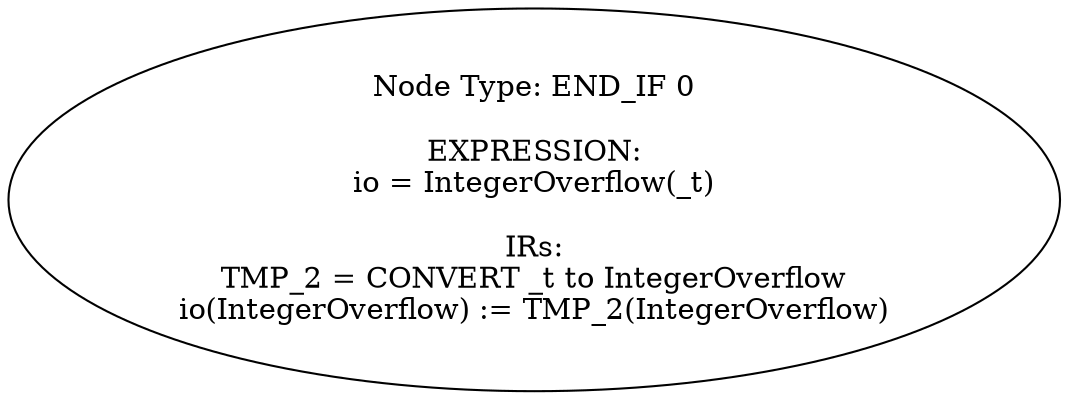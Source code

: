 digraph{
0[label="Node Type: END_IF 0

EXPRESSION:
io = IntegerOverflow(_t)

IRs:
TMP_2 = CONVERT _t to IntegerOverflow
io(IntegerOverflow) := TMP_2(IntegerOverflow)"];
}
